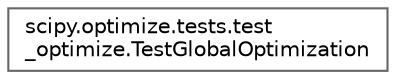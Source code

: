 digraph "Graphical Class Hierarchy"
{
 // LATEX_PDF_SIZE
  bgcolor="transparent";
  edge [fontname=Helvetica,fontsize=10,labelfontname=Helvetica,labelfontsize=10];
  node [fontname=Helvetica,fontsize=10,shape=box,height=0.2,width=0.4];
  rankdir="LR";
  Node0 [id="Node000000",label="scipy.optimize.tests.test\l_optimize.TestGlobalOptimization",height=0.2,width=0.4,color="grey40", fillcolor="white", style="filled",URL="$d8/d47/classscipy_1_1optimize_1_1tests_1_1test__optimize_1_1TestGlobalOptimization.html",tooltip=" "];
}

